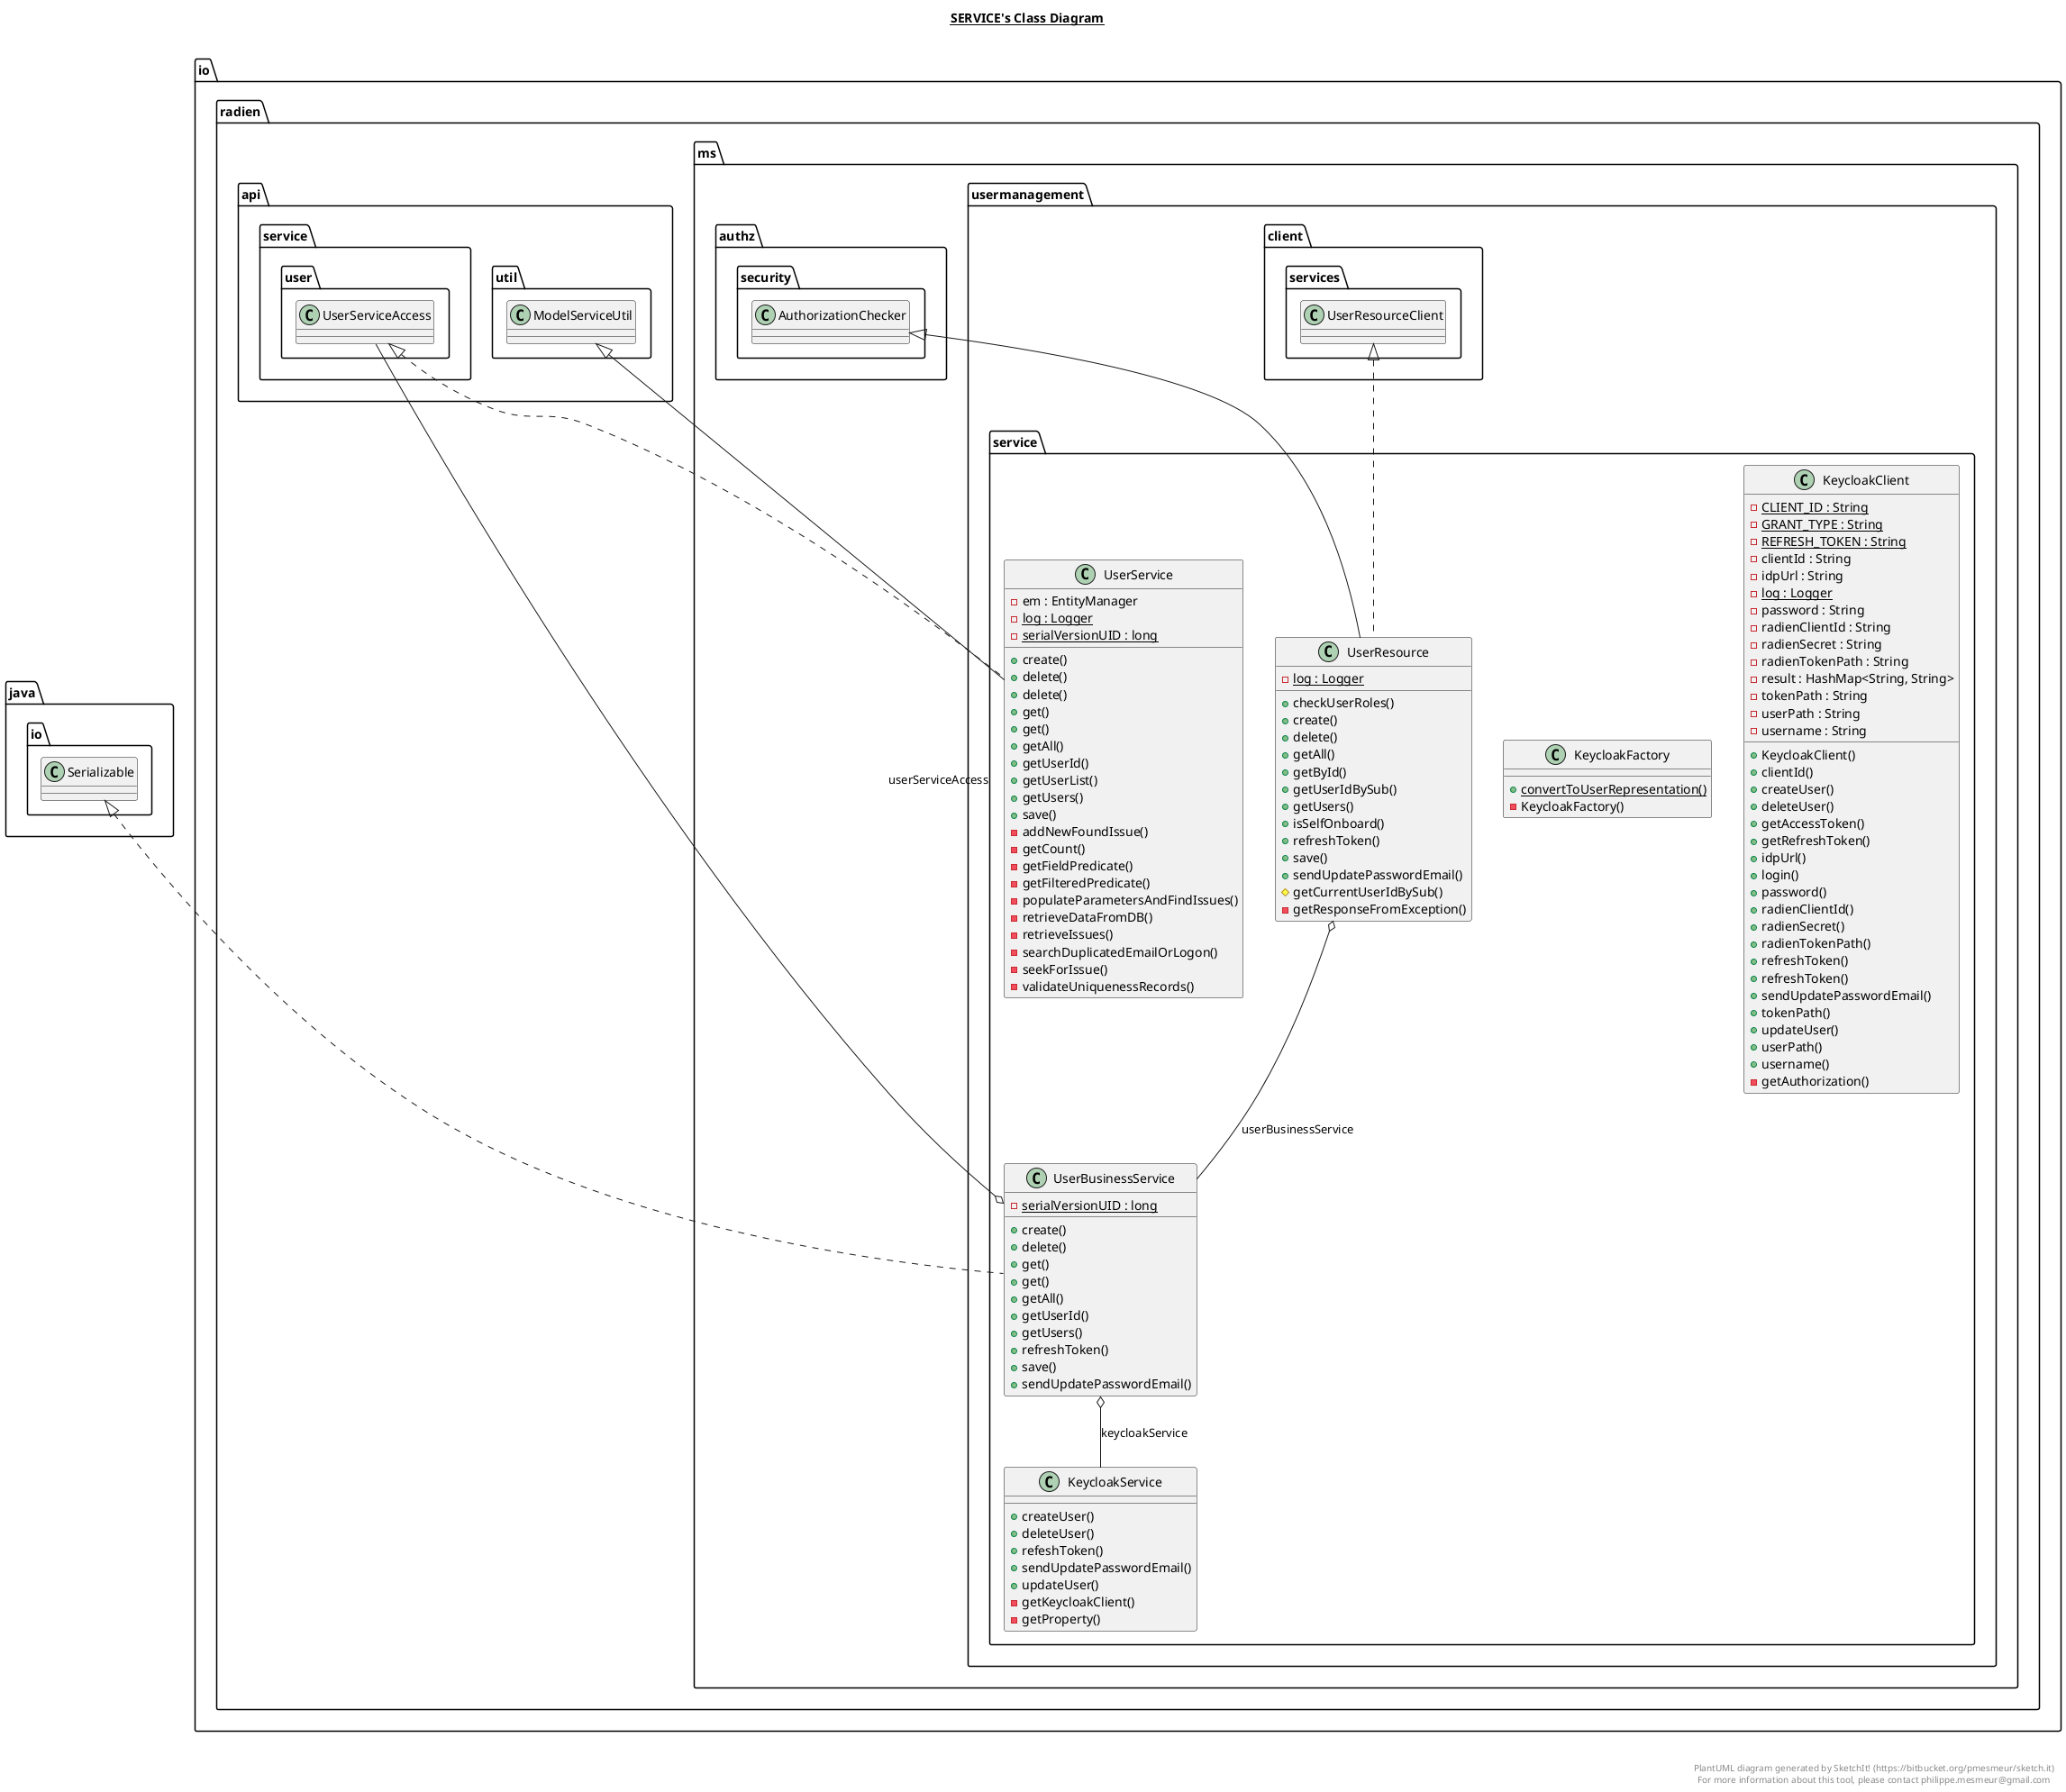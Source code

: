 @startuml

title __SERVICE's Class Diagram__\n

  namespace io.radien.ms.usermanagement {
    namespace service {
      class io.radien.ms.usermanagement.service.KeycloakClient {
          {static} - CLIENT_ID : String
          {static} - GRANT_TYPE : String
          {static} - REFRESH_TOKEN : String
          - clientId : String
          - idpUrl : String
          {static} - log : Logger
          - password : String
          - radienClientId : String
          - radienSecret : String
          - radienTokenPath : String
          - result : HashMap<String, String>
          - tokenPath : String
          - userPath : String
          - username : String
          + KeycloakClient()
          + clientId()
          + createUser()
          + deleteUser()
          + getAccessToken()
          + getRefreshToken()
          + idpUrl()
          + login()
          + password()
          + radienClientId()
          + radienSecret()
          + radienTokenPath()
          + refreshToken()
          + refreshToken()
          + sendUpdatePasswordEmail()
          + tokenPath()
          + updateUser()
          + userPath()
          + username()
          - getAuthorization()
      }
    }
  }
  

  namespace io.radien.ms.usermanagement {
    namespace service {
      class io.radien.ms.usermanagement.service.KeycloakFactory {
          {static} + convertToUserRepresentation()
          - KeycloakFactory()
      }
    }
  }
  

  namespace io.radien.ms.usermanagement {
    namespace service {
      class io.radien.ms.usermanagement.service.KeycloakService {
          + createUser()
          + deleteUser()
          + refeshToken()
          + sendUpdatePasswordEmail()
          + updateUser()
          - getKeycloakClient()
          - getProperty()
      }
    }
  }
  

  namespace io.radien.ms.usermanagement {
    namespace service {
      class io.radien.ms.usermanagement.service.UserBusinessService {
          {static} - serialVersionUID : long
          + create()
          + delete()
          + get()
          + get()
          + getAll()
          + getUserId()
          + getUsers()
          + refreshToken()
          + save()
          + sendUpdatePasswordEmail()
      }
    }
  }
  

  namespace io.radien.ms.usermanagement {
    namespace service {
      class io.radien.ms.usermanagement.service.UserResource {
          {static} - log : Logger
          + checkUserRoles()
          + create()
          + delete()
          + getAll()
          + getById()
          + getUserIdBySub()
          + getUsers()
          + isSelfOnboard()
          + refreshToken()
          + save()
          + sendUpdatePasswordEmail()
          # getCurrentUserIdBySub()
          - getResponseFromException()
      }
    }
  }
  

  namespace io.radien.ms.usermanagement {
    namespace service {
      class io.radien.ms.usermanagement.service.UserService {
          - em : EntityManager
          {static} - log : Logger
          {static} - serialVersionUID : long
          + create()
          + delete()
          + delete()
          + get()
          + get()
          + getAll()
          + getUserId()
          + getUserList()
          + getUsers()
          + save()
          - addNewFoundIssue()
          - getCount()
          - getFieldPredicate()
          - getFilteredPredicate()
          - populateParametersAndFindIssues()
          - retrieveDataFromDB()
          - retrieveIssues()
          - searchDuplicatedEmailOrLogon()
          - seekForIssue()
          - validateUniquenessRecords()
      }
    }
  }
  

  io.radien.ms.usermanagement.service.UserBusinessService .up.|> java.io.Serializable
  io.radien.ms.usermanagement.service.UserBusinessService o-- io.radien.ms.usermanagement.service.KeycloakService : keycloakService
  io.radien.ms.usermanagement.service.UserBusinessService o-- io.radien.api.service.user.UserServiceAccess : userServiceAccess
  io.radien.ms.usermanagement.service.UserResource .up.|> io.radien.ms.usermanagement.client.services.UserResourceClient
  io.radien.ms.usermanagement.service.UserResource -up-|> io.radien.ms.authz.security.AuthorizationChecker
  io.radien.ms.usermanagement.service.UserResource o-- io.radien.ms.usermanagement.service.UserBusinessService : userBusinessService
  io.radien.ms.usermanagement.service.UserService .up.|> io.radien.api.service.user.UserServiceAccess
  io.radien.ms.usermanagement.service.UserService -up-|> io.radien.api.util.ModelServiceUtil


right footer


PlantUML diagram generated by SketchIt! (https://bitbucket.org/pmesmeur/sketch.it)
For more information about this tool, please contact philippe.mesmeur@gmail.com
endfooter

@enduml
